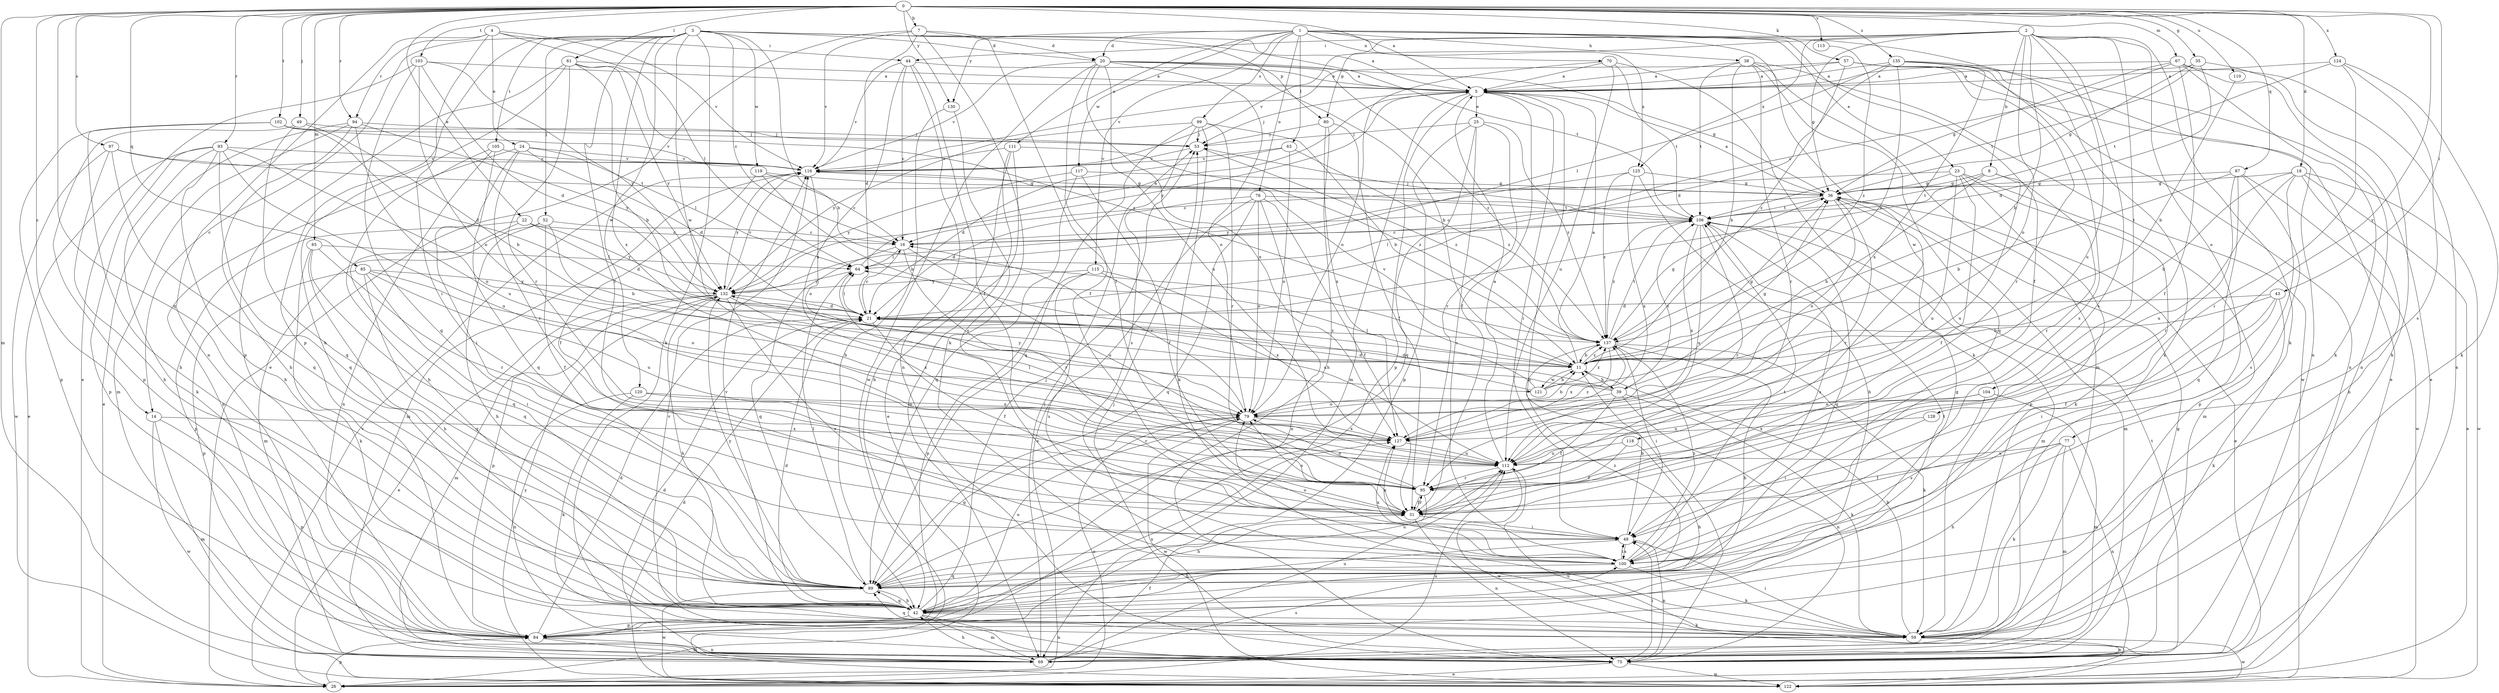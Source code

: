 strict digraph  {
0;
1;
2;
3;
4;
5;
7;
8;
11;
14;
16;
18;
20;
21;
22;
23;
24;
25;
26;
31;
35;
36;
38;
39;
42;
43;
44;
48;
49;
52;
53;
57;
59;
61;
63;
64;
65;
67;
69;
70;
75;
76;
77;
79;
80;
84;
85;
87;
89;
93;
94;
95;
97;
99;
100;
102;
103;
104;
105;
106;
110;
111;
112;
113;
115;
116;
117;
118;
119;
120;
121;
122;
124;
125;
127;
128;
130;
132;
135;
137;
0 -> 5  [label=a];
0 -> 7  [label=b];
0 -> 14  [label=c];
0 -> 18  [label=d];
0 -> 22  [label=e];
0 -> 35  [label=g];
0 -> 43  [label=i];
0 -> 49  [label=j];
0 -> 57  [label=k];
0 -> 61  [label=l];
0 -> 65  [label=m];
0 -> 67  [label=m];
0 -> 69  [label=m];
0 -> 85  [label=q];
0 -> 87  [label=q];
0 -> 89  [label=q];
0 -> 93  [label=r];
0 -> 94  [label=r];
0 -> 97  [label=s];
0 -> 102  [label=t];
0 -> 103  [label=t];
0 -> 110  [label=u];
0 -> 113  [label=v];
0 -> 124  [label=x];
0 -> 128  [label=y];
0 -> 130  [label=y];
0 -> 135  [label=z];
1 -> 20  [label=d];
1 -> 23  [label=e];
1 -> 31  [label=f];
1 -> 38  [label=h];
1 -> 63  [label=l];
1 -> 70  [label=n];
1 -> 75  [label=n];
1 -> 76  [label=o];
1 -> 99  [label=s];
1 -> 111  [label=u];
1 -> 115  [label=v];
1 -> 117  [label=w];
1 -> 118  [label=w];
1 -> 125  [label=x];
1 -> 130  [label=y];
2 -> 8  [label=b];
2 -> 11  [label=b];
2 -> 36  [label=g];
2 -> 44  [label=i];
2 -> 59  [label=k];
2 -> 77  [label=o];
2 -> 79  [label=o];
2 -> 80  [label=p];
2 -> 100  [label=s];
2 -> 104  [label=t];
2 -> 112  [label=u];
2 -> 116  [label=v];
2 -> 125  [label=x];
3 -> 5  [label=a];
3 -> 11  [label=b];
3 -> 14  [label=c];
3 -> 16  [label=c];
3 -> 20  [label=d];
3 -> 31  [label=f];
3 -> 52  [label=j];
3 -> 59  [label=k];
3 -> 80  [label=p];
3 -> 84  [label=p];
3 -> 105  [label=t];
3 -> 106  [label=t];
3 -> 119  [label=w];
3 -> 120  [label=w];
3 -> 121  [label=w];
3 -> 127  [label=x];
4 -> 24  [label=e];
4 -> 44  [label=i];
4 -> 48  [label=i];
4 -> 64  [label=l];
4 -> 75  [label=n];
4 -> 94  [label=r];
4 -> 116  [label=v];
5 -> 25  [label=e];
5 -> 31  [label=f];
5 -> 48  [label=i];
5 -> 53  [label=j];
5 -> 69  [label=m];
5 -> 75  [label=n];
5 -> 84  [label=p];
5 -> 132  [label=y];
7 -> 20  [label=d];
7 -> 21  [label=d];
7 -> 26  [label=e];
7 -> 31  [label=f];
7 -> 59  [label=k];
7 -> 116  [label=v];
8 -> 36  [label=g];
8 -> 39  [label=h];
8 -> 95  [label=r];
8 -> 106  [label=t];
8 -> 112  [label=u];
11 -> 5  [label=a];
11 -> 36  [label=g];
11 -> 39  [label=h];
11 -> 116  [label=v];
11 -> 121  [label=w];
11 -> 137  [label=z];
14 -> 69  [label=m];
14 -> 84  [label=p];
14 -> 122  [label=w];
14 -> 127  [label=x];
16 -> 64  [label=l];
16 -> 89  [label=q];
16 -> 95  [label=r];
16 -> 112  [label=u];
18 -> 11  [label=b];
18 -> 26  [label=e];
18 -> 36  [label=g];
18 -> 42  [label=h];
18 -> 100  [label=s];
18 -> 112  [label=u];
18 -> 122  [label=w];
20 -> 5  [label=a];
20 -> 11  [label=b];
20 -> 31  [label=f];
20 -> 36  [label=g];
20 -> 79  [label=o];
20 -> 112  [label=u];
20 -> 116  [label=v];
20 -> 122  [label=w];
20 -> 127  [label=x];
20 -> 137  [label=z];
21 -> 16  [label=c];
21 -> 31  [label=f];
21 -> 64  [label=l];
21 -> 137  [label=z];
22 -> 16  [label=c];
22 -> 21  [label=d];
22 -> 84  [label=p];
22 -> 89  [label=q];
22 -> 132  [label=y];
23 -> 16  [label=c];
23 -> 31  [label=f];
23 -> 36  [label=g];
23 -> 59  [label=k];
23 -> 69  [label=m];
23 -> 84  [label=p];
23 -> 112  [label=u];
24 -> 21  [label=d];
24 -> 48  [label=i];
24 -> 64  [label=l];
24 -> 75  [label=n];
24 -> 95  [label=r];
24 -> 116  [label=v];
25 -> 53  [label=j];
25 -> 84  [label=p];
25 -> 89  [label=q];
25 -> 95  [label=r];
25 -> 100  [label=s];
25 -> 137  [label=z];
26 -> 79  [label=o];
26 -> 84  [label=p];
26 -> 112  [label=u];
26 -> 116  [label=v];
31 -> 48  [label=i];
31 -> 75  [label=n];
31 -> 79  [label=o];
31 -> 95  [label=r];
35 -> 5  [label=a];
35 -> 21  [label=d];
35 -> 36  [label=g];
35 -> 59  [label=k];
35 -> 106  [label=t];
36 -> 5  [label=a];
36 -> 16  [label=c];
36 -> 26  [label=e];
36 -> 69  [label=m];
36 -> 79  [label=o];
36 -> 95  [label=r];
36 -> 106  [label=t];
38 -> 5  [label=a];
38 -> 11  [label=b];
38 -> 69  [label=m];
38 -> 89  [label=q];
38 -> 95  [label=r];
38 -> 106  [label=t];
38 -> 122  [label=w];
39 -> 21  [label=d];
39 -> 31  [label=f];
39 -> 59  [label=k];
39 -> 75  [label=n];
39 -> 79  [label=o];
39 -> 106  [label=t];
39 -> 132  [label=y];
42 -> 21  [label=d];
42 -> 53  [label=j];
42 -> 59  [label=k];
42 -> 69  [label=m];
42 -> 75  [label=n];
42 -> 79  [label=o];
42 -> 84  [label=p];
42 -> 89  [label=q];
42 -> 106  [label=t];
42 -> 116  [label=v];
43 -> 11  [label=b];
43 -> 21  [label=d];
43 -> 31  [label=f];
43 -> 48  [label=i];
43 -> 59  [label=k];
44 -> 5  [label=a];
44 -> 16  [label=c];
44 -> 31  [label=f];
44 -> 75  [label=n];
44 -> 116  [label=v];
44 -> 127  [label=x];
48 -> 11  [label=b];
48 -> 42  [label=h];
48 -> 75  [label=n];
48 -> 100  [label=s];
48 -> 127  [label=x];
49 -> 11  [label=b];
49 -> 53  [label=j];
49 -> 84  [label=p];
49 -> 89  [label=q];
52 -> 11  [label=b];
52 -> 16  [label=c];
52 -> 31  [label=f];
52 -> 42  [label=h];
52 -> 69  [label=m];
53 -> 116  [label=v];
53 -> 137  [label=z];
57 -> 5  [label=a];
57 -> 26  [label=e];
57 -> 75  [label=n];
57 -> 95  [label=r];
57 -> 116  [label=v];
57 -> 137  [label=z];
59 -> 11  [label=b];
59 -> 48  [label=i];
59 -> 75  [label=n];
59 -> 89  [label=q];
59 -> 122  [label=w];
61 -> 5  [label=a];
61 -> 11  [label=b];
61 -> 42  [label=h];
61 -> 84  [label=p];
61 -> 95  [label=r];
61 -> 132  [label=y];
61 -> 137  [label=z];
63 -> 21  [label=d];
63 -> 79  [label=o];
63 -> 116  [label=v];
63 -> 137  [label=z];
64 -> 5  [label=a];
64 -> 132  [label=y];
65 -> 42  [label=h];
65 -> 59  [label=k];
65 -> 64  [label=l];
65 -> 89  [label=q];
65 -> 95  [label=r];
67 -> 5  [label=a];
67 -> 16  [label=c];
67 -> 26  [label=e];
67 -> 31  [label=f];
67 -> 36  [label=g];
67 -> 59  [label=k];
67 -> 75  [label=n];
69 -> 21  [label=d];
69 -> 31  [label=f];
69 -> 36  [label=g];
69 -> 42  [label=h];
69 -> 53  [label=j];
69 -> 100  [label=s];
69 -> 112  [label=u];
70 -> 5  [label=a];
70 -> 59  [label=k];
70 -> 79  [label=o];
70 -> 106  [label=t];
70 -> 112  [label=u];
75 -> 26  [label=e];
75 -> 48  [label=i];
75 -> 53  [label=j];
75 -> 106  [label=t];
75 -> 116  [label=v];
75 -> 122  [label=w];
76 -> 21  [label=d];
76 -> 26  [label=e];
76 -> 31  [label=f];
76 -> 75  [label=n];
76 -> 79  [label=o];
76 -> 89  [label=q];
76 -> 106  [label=t];
77 -> 31  [label=f];
77 -> 42  [label=h];
77 -> 59  [label=k];
77 -> 69  [label=m];
77 -> 75  [label=n];
77 -> 112  [label=u];
79 -> 11  [label=b];
79 -> 16  [label=c];
79 -> 89  [label=q];
79 -> 122  [label=w];
79 -> 127  [label=x];
80 -> 31  [label=f];
80 -> 42  [label=h];
80 -> 53  [label=j];
80 -> 127  [label=x];
84 -> 21  [label=d];
84 -> 69  [label=m];
84 -> 75  [label=n];
84 -> 127  [label=x];
85 -> 48  [label=i];
85 -> 79  [label=o];
85 -> 84  [label=p];
85 -> 89  [label=q];
85 -> 112  [label=u];
85 -> 132  [label=y];
87 -> 11  [label=b];
87 -> 36  [label=g];
87 -> 84  [label=p];
87 -> 89  [label=q];
87 -> 95  [label=r];
87 -> 122  [label=w];
89 -> 36  [label=g];
89 -> 42  [label=h];
89 -> 64  [label=l];
89 -> 112  [label=u];
89 -> 122  [label=w];
89 -> 132  [label=y];
89 -> 137  [label=z];
93 -> 26  [label=e];
93 -> 42  [label=h];
93 -> 59  [label=k];
93 -> 79  [label=o];
93 -> 84  [label=p];
93 -> 89  [label=q];
93 -> 112  [label=u];
93 -> 116  [label=v];
94 -> 26  [label=e];
94 -> 42  [label=h];
94 -> 53  [label=j];
94 -> 69  [label=m];
94 -> 112  [label=u];
94 -> 132  [label=y];
95 -> 31  [label=f];
95 -> 42  [label=h];
95 -> 79  [label=o];
97 -> 42  [label=h];
97 -> 89  [label=q];
97 -> 106  [label=t];
97 -> 116  [label=v];
97 -> 122  [label=w];
99 -> 11  [label=b];
99 -> 53  [label=j];
99 -> 59  [label=k];
99 -> 89  [label=q];
99 -> 95  [label=r];
99 -> 100  [label=s];
99 -> 132  [label=y];
100 -> 48  [label=i];
100 -> 59  [label=k];
100 -> 79  [label=o];
100 -> 89  [label=q];
100 -> 106  [label=t];
100 -> 127  [label=x];
100 -> 137  [label=z];
102 -> 21  [label=d];
102 -> 42  [label=h];
102 -> 53  [label=j];
102 -> 84  [label=p];
102 -> 116  [label=v];
103 -> 5  [label=a];
103 -> 21  [label=d];
103 -> 26  [label=e];
103 -> 79  [label=o];
103 -> 89  [label=q];
103 -> 132  [label=y];
104 -> 69  [label=m];
104 -> 79  [label=o];
104 -> 100  [label=s];
104 -> 112  [label=u];
105 -> 42  [label=h];
105 -> 75  [label=n];
105 -> 89  [label=q];
105 -> 116  [label=v];
106 -> 16  [label=c];
106 -> 53  [label=j];
106 -> 64  [label=l];
106 -> 69  [label=m];
106 -> 89  [label=q];
106 -> 95  [label=r];
106 -> 100  [label=s];
106 -> 112  [label=u];
106 -> 127  [label=x];
106 -> 137  [label=z];
110 -> 11  [label=b];
111 -> 26  [label=e];
111 -> 42  [label=h];
111 -> 69  [label=m];
111 -> 116  [label=v];
111 -> 137  [label=z];
112 -> 5  [label=a];
112 -> 64  [label=l];
112 -> 95  [label=r];
112 -> 122  [label=w];
113 -> 137  [label=z];
115 -> 84  [label=p];
115 -> 100  [label=s];
115 -> 112  [label=u];
115 -> 127  [label=x];
115 -> 132  [label=y];
116 -> 36  [label=g];
116 -> 69  [label=m];
116 -> 79  [label=o];
116 -> 132  [label=y];
117 -> 31  [label=f];
117 -> 36  [label=g];
117 -> 89  [label=q];
117 -> 132  [label=y];
118 -> 31  [label=f];
118 -> 42  [label=h];
118 -> 112  [label=u];
119 -> 11  [label=b];
119 -> 16  [label=c];
119 -> 31  [label=f];
119 -> 36  [label=g];
120 -> 59  [label=k];
120 -> 75  [label=n];
120 -> 79  [label=o];
120 -> 95  [label=r];
121 -> 11  [label=b];
121 -> 21  [label=d];
121 -> 36  [label=g];
121 -> 64  [label=l];
121 -> 137  [label=z];
122 -> 21  [label=d];
122 -> 112  [label=u];
122 -> 132  [label=y];
124 -> 5  [label=a];
124 -> 48  [label=i];
124 -> 59  [label=k];
124 -> 100  [label=s];
124 -> 106  [label=t];
125 -> 36  [label=g];
125 -> 42  [label=h];
125 -> 127  [label=x];
125 -> 132  [label=y];
125 -> 137  [label=z];
127 -> 112  [label=u];
127 -> 137  [label=z];
128 -> 48  [label=i];
128 -> 127  [label=x];
130 -> 42  [label=h];
130 -> 100  [label=s];
132 -> 21  [label=d];
132 -> 26  [label=e];
132 -> 42  [label=h];
132 -> 69  [label=m];
132 -> 84  [label=p];
132 -> 100  [label=s];
132 -> 116  [label=v];
132 -> 127  [label=x];
135 -> 5  [label=a];
135 -> 21  [label=d];
135 -> 59  [label=k];
135 -> 64  [label=l];
135 -> 75  [label=n];
135 -> 100  [label=s];
135 -> 127  [label=x];
135 -> 137  [label=z];
137 -> 11  [label=b];
137 -> 36  [label=g];
137 -> 42  [label=h];
137 -> 48  [label=i];
137 -> 59  [label=k];
137 -> 106  [label=t];
137 -> 127  [label=x];
}
